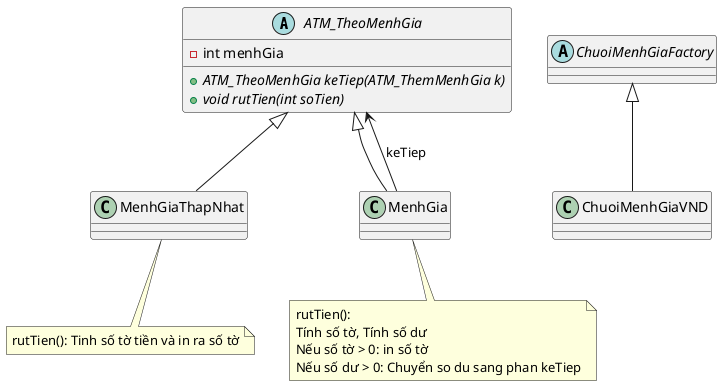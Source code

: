@startuml
'https://plantuml.com/class-diagram

abstract class ATM_TheoMenhGia{
    - int menhGia
    +{abstract} ATM_TheoMenhGia keTiep(ATM_ThemMenhGia k)
    + {abstract} void rutTien(int soTien)
}
abstract class ChuoiMenhGiaFactory

ATM_TheoMenhGia <|-- MenhGiaThapNhat
ATM_TheoMenhGia <|-- MenhGia
MenhGia --> ATM_TheoMenhGia: keTiep
ChuoiMenhGiaFactory <|-- ChuoiMenhGiaVND



note bottom of MenhGiaThapNhat
    rutTien(): Tinh số tờ tiền và in ra số tờ
end note


note bottom of MenhGia
    rutTien():
    Tính số tờ, Tính số dư
    Nếu số tờ > 0: in số tờ
    Nếu số dư > 0: Chuyển so du sang phan keTiep
end note
@enduml